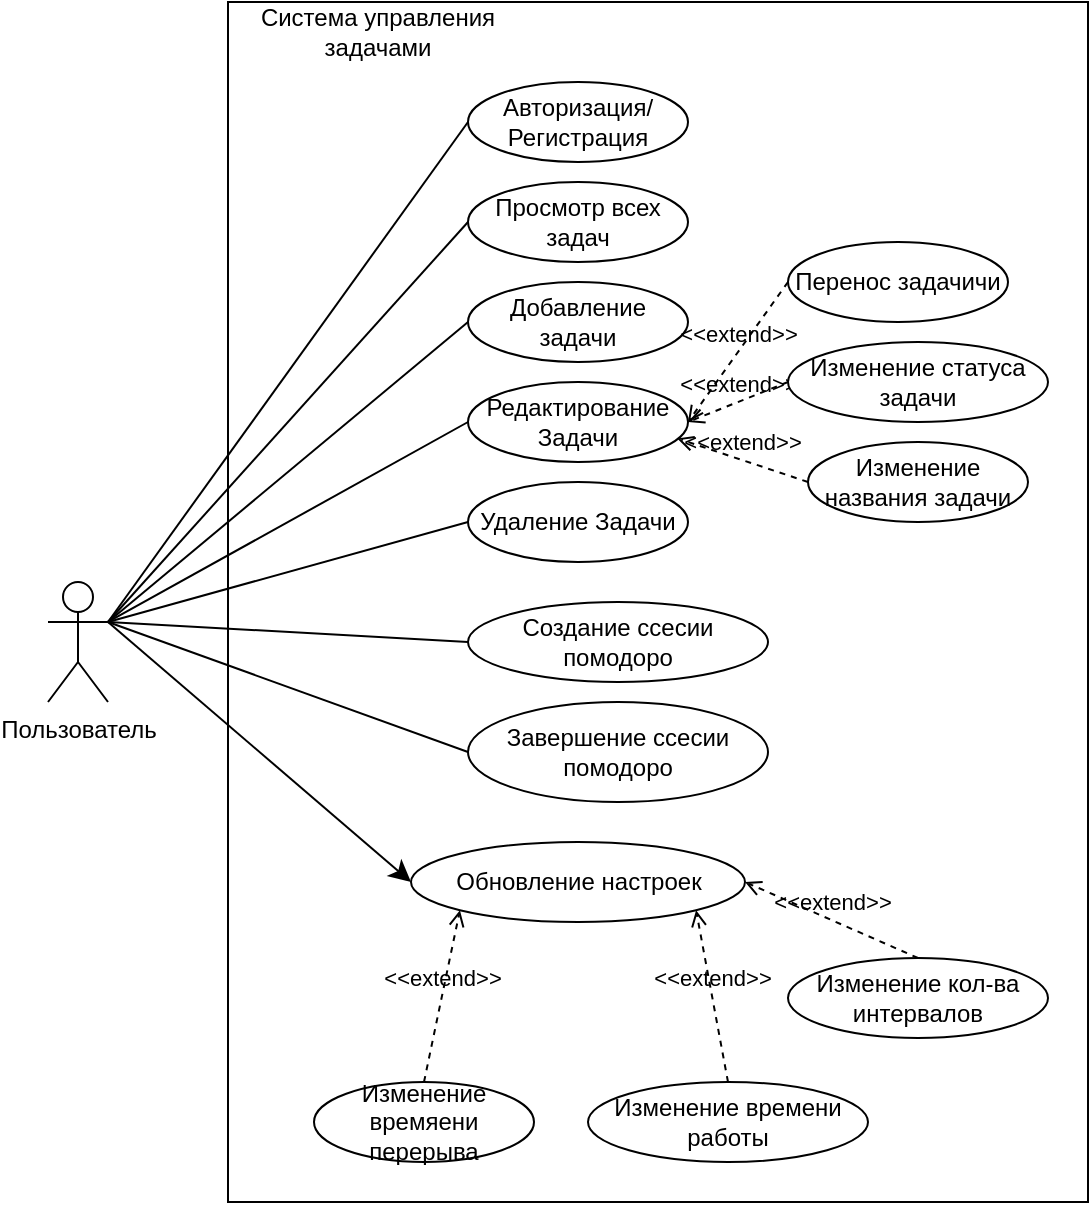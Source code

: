 <mxfile version="24.0.7" type="device">
  <diagram name="Страница — 1" id="0vvIhGY6vjBX9V3UM5k7">
    <mxGraphModel dx="835" dy="488" grid="1" gridSize="10" guides="1" tooltips="1" connect="1" arrows="1" fold="1" page="1" pageScale="1" pageWidth="827" pageHeight="1169" math="0" shadow="0">
      <root>
        <mxCell id="0" />
        <mxCell id="1" parent="0" />
        <mxCell id="CjnS104LVZFTxfVLperR-25" value="" style="rounded=0;whiteSpace=wrap;html=1;" parent="1" vertex="1">
          <mxGeometry x="220" y="40" width="430" height="600" as="geometry" />
        </mxCell>
        <mxCell id="3TC1ZIzdwMEoRS4fxZNt-16" style="edgeStyle=none;curved=1;rounded=0;orthogonalLoop=1;jettySize=auto;html=1;exitX=1;exitY=0.333;exitDx=0;exitDy=0;exitPerimeter=0;entryX=0;entryY=0.5;entryDx=0;entryDy=0;fontSize=12;startSize=8;endSize=8;" edge="1" parent="1" source="CjnS104LVZFTxfVLperR-2" target="CjnS104LVZFTxfVLperR-16">
          <mxGeometry relative="1" as="geometry" />
        </mxCell>
        <mxCell id="CjnS104LVZFTxfVLperR-2" value="Пользователь" style="shape=umlActor;verticalLabelPosition=bottom;verticalAlign=top;html=1;" parent="1" vertex="1">
          <mxGeometry x="130" y="330" width="30" height="60" as="geometry" />
        </mxCell>
        <mxCell id="CjnS104LVZFTxfVLperR-8" value="Авторизация/Регистрация" style="ellipse;whiteSpace=wrap;html=1;" parent="1" vertex="1">
          <mxGeometry x="340" y="80" width="110" height="40" as="geometry" />
        </mxCell>
        <mxCell id="CjnS104LVZFTxfVLperR-9" value="Просмотр всех задач" style="ellipse;whiteSpace=wrap;html=1;" parent="1" vertex="1">
          <mxGeometry x="340" y="130" width="110" height="40" as="geometry" />
        </mxCell>
        <mxCell id="CjnS104LVZFTxfVLperR-10" value="Добавление задачи" style="ellipse;whiteSpace=wrap;html=1;" parent="1" vertex="1">
          <mxGeometry x="340" y="180" width="110" height="40" as="geometry" />
        </mxCell>
        <mxCell id="CjnS104LVZFTxfVLperR-12" value="Создание ссесии помодоро" style="ellipse;whiteSpace=wrap;html=1;" parent="1" vertex="1">
          <mxGeometry x="340" y="340" width="150" height="40" as="geometry" />
        </mxCell>
        <mxCell id="CjnS104LVZFTxfVLperR-13" value="Редактирование&lt;br&gt;Задачи" style="ellipse;whiteSpace=wrap;html=1;" parent="1" vertex="1">
          <mxGeometry x="340" y="230" width="110" height="40" as="geometry" />
        </mxCell>
        <mxCell id="CjnS104LVZFTxfVLperR-14" value="Завершение ссесии помодоро" style="ellipse;whiteSpace=wrap;html=1;" parent="1" vertex="1">
          <mxGeometry x="340" y="390" width="150" height="50" as="geometry" />
        </mxCell>
        <mxCell id="CjnS104LVZFTxfVLperR-16" value="Обновление настроек" style="ellipse;whiteSpace=wrap;html=1;" parent="1" vertex="1">
          <mxGeometry x="311.5" y="460" width="167" height="40" as="geometry" />
        </mxCell>
        <mxCell id="CjnS104LVZFTxfVLperR-20" value="&amp;lt;&amp;lt;extend&amp;gt;&amp;gt;" style="html=1;verticalAlign=bottom;labelBackgroundColor=none;endArrow=open;endFill=0;dashed=1;rounded=0;entryX=1;entryY=1;entryDx=0;entryDy=0;exitX=0.5;exitY=0;exitDx=0;exitDy=0;" parent="1" source="CjnS104LVZFTxfVLperR-22" target="CjnS104LVZFTxfVLperR-16" edge="1">
          <mxGeometry width="160" relative="1" as="geometry">
            <mxPoint x="508" y="580" as="sourcePoint" />
            <mxPoint x="528" y="560" as="targetPoint" />
          </mxGeometry>
        </mxCell>
        <mxCell id="CjnS104LVZFTxfVLperR-21" value="&amp;lt;&amp;lt;extend&amp;gt;&amp;gt;" style="html=1;verticalAlign=bottom;labelBackgroundColor=none;endArrow=open;endFill=0;dashed=1;rounded=0;entryX=0;entryY=1;entryDx=0;entryDy=0;exitX=0.5;exitY=0;exitDx=0;exitDy=0;" parent="1" source="CjnS104LVZFTxfVLperR-23" target="CjnS104LVZFTxfVLperR-16" edge="1">
          <mxGeometry width="160" relative="1" as="geometry">
            <mxPoint x="308" y="580" as="sourcePoint" />
            <mxPoint x="308" y="530" as="targetPoint" />
          </mxGeometry>
        </mxCell>
        <mxCell id="CjnS104LVZFTxfVLperR-22" value="Изменение времени работы" style="ellipse;whiteSpace=wrap;html=1;" parent="1" vertex="1">
          <mxGeometry x="400" y="580" width="140" height="40" as="geometry" />
        </mxCell>
        <mxCell id="CjnS104LVZFTxfVLperR-23" value="Изменение времяени перерыва" style="ellipse;whiteSpace=wrap;html=1;" parent="1" vertex="1">
          <mxGeometry x="263" y="580" width="110" height="40" as="geometry" />
        </mxCell>
        <mxCell id="CjnS104LVZFTxfVLperR-26" value="Система управления задачами" style="text;html=1;strokeColor=none;fillColor=none;align=center;verticalAlign=middle;whiteSpace=wrap;rounded=0;" parent="1" vertex="1">
          <mxGeometry x="220" y="40" width="150" height="30" as="geometry" />
        </mxCell>
        <mxCell id="CjnS104LVZFTxfVLperR-28" value="" style="endArrow=none;html=1;rounded=0;entryX=1;entryY=0.333;entryDx=0;entryDy=0;entryPerimeter=0;exitX=0;exitY=0.5;exitDx=0;exitDy=0;" parent="1" source="CjnS104LVZFTxfVLperR-8" target="CjnS104LVZFTxfVLperR-2" edge="1">
          <mxGeometry width="50" height="50" relative="1" as="geometry">
            <mxPoint x="350" y="110" as="sourcePoint" />
            <mxPoint x="170" y="140" as="targetPoint" />
          </mxGeometry>
        </mxCell>
        <mxCell id="CjnS104LVZFTxfVLperR-30" value="" style="endArrow=none;html=1;rounded=0;entryX=1;entryY=0.333;entryDx=0;entryDy=0;entryPerimeter=0;exitX=0;exitY=0.5;exitDx=0;exitDy=0;" parent="1" source="CjnS104LVZFTxfVLperR-9" target="CjnS104LVZFTxfVLperR-2" edge="1">
          <mxGeometry width="50" height="50" relative="1" as="geometry">
            <mxPoint x="350" y="110" as="sourcePoint" />
            <mxPoint x="170" y="360" as="targetPoint" />
          </mxGeometry>
        </mxCell>
        <mxCell id="CjnS104LVZFTxfVLperR-31" value="" style="endArrow=none;html=1;rounded=0;entryX=1;entryY=0.333;entryDx=0;entryDy=0;entryPerimeter=0;exitX=0;exitY=0.5;exitDx=0;exitDy=0;" parent="1" source="CjnS104LVZFTxfVLperR-10" target="CjnS104LVZFTxfVLperR-2" edge="1">
          <mxGeometry width="50" height="50" relative="1" as="geometry">
            <mxPoint x="370" y="200" as="sourcePoint" />
            <mxPoint x="190" y="400" as="targetPoint" />
          </mxGeometry>
        </mxCell>
        <mxCell id="CjnS104LVZFTxfVLperR-32" value="" style="endArrow=none;html=1;rounded=0;entryX=1;entryY=0.333;entryDx=0;entryDy=0;entryPerimeter=0;exitX=0;exitY=0.5;exitDx=0;exitDy=0;" parent="1" source="CjnS104LVZFTxfVLperR-13" target="CjnS104LVZFTxfVLperR-2" edge="1">
          <mxGeometry width="50" height="50" relative="1" as="geometry">
            <mxPoint x="370" y="250" as="sourcePoint" />
            <mxPoint x="190" y="400" as="targetPoint" />
          </mxGeometry>
        </mxCell>
        <mxCell id="CjnS104LVZFTxfVLperR-36" value="" style="endArrow=none;html=1;rounded=0;entryX=1;entryY=0.333;entryDx=0;entryDy=0;entryPerimeter=0;exitX=0;exitY=0.5;exitDx=0;exitDy=0;" parent="1" source="CjnS104LVZFTxfVLperR-14" target="CjnS104LVZFTxfVLperR-2" edge="1">
          <mxGeometry width="50" height="50" relative="1" as="geometry">
            <mxPoint x="360" y="310" as="sourcePoint" />
            <mxPoint x="180" y="410" as="targetPoint" />
          </mxGeometry>
        </mxCell>
        <mxCell id="u-6tC8zQL-MEy-iUfeYD-1" value="Удаление Задачи" style="ellipse;whiteSpace=wrap;html=1;" parent="1" vertex="1">
          <mxGeometry x="340" y="280" width="110" height="40" as="geometry" />
        </mxCell>
        <mxCell id="u-6tC8zQL-MEy-iUfeYD-2" value="" style="endArrow=none;html=1;rounded=0;entryX=1;entryY=0.333;entryDx=0;entryDy=0;entryPerimeter=0;exitX=0;exitY=0.5;exitDx=0;exitDy=0;" parent="1" source="u-6tC8zQL-MEy-iUfeYD-1" target="CjnS104LVZFTxfVLperR-2" edge="1">
          <mxGeometry width="50" height="50" relative="1" as="geometry">
            <mxPoint x="330" y="450" as="sourcePoint" />
            <mxPoint x="170" y="410" as="targetPoint" />
          </mxGeometry>
        </mxCell>
        <mxCell id="3TC1ZIzdwMEoRS4fxZNt-1" value="&amp;lt;&amp;lt;extend&amp;gt;&amp;gt;" style="html=1;verticalAlign=bottom;labelBackgroundColor=none;endArrow=open;endFill=0;dashed=1;rounded=0;entryX=1;entryY=0.5;entryDx=0;entryDy=0;exitX=0.5;exitY=0;exitDx=0;exitDy=0;" edge="1" parent="1" source="3TC1ZIzdwMEoRS4fxZNt-2" target="CjnS104LVZFTxfVLperR-16">
          <mxGeometry width="160" relative="1" as="geometry">
            <mxPoint x="591" y="518" as="sourcePoint" />
            <mxPoint x="537" y="462" as="targetPoint" />
          </mxGeometry>
        </mxCell>
        <mxCell id="3TC1ZIzdwMEoRS4fxZNt-2" value="Изменение кол-ва интервалов" style="ellipse;whiteSpace=wrap;html=1;" vertex="1" parent="1">
          <mxGeometry x="500" y="518" width="130" height="40" as="geometry" />
        </mxCell>
        <mxCell id="3TC1ZIzdwMEoRS4fxZNt-4" value="" style="endArrow=none;html=1;rounded=0;exitX=0;exitY=0.5;exitDx=0;exitDy=0;" edge="1" parent="1" source="CjnS104LVZFTxfVLperR-12">
          <mxGeometry width="50" height="50" relative="1" as="geometry">
            <mxPoint x="350" y="310" as="sourcePoint" />
            <mxPoint x="160" y="350" as="targetPoint" />
          </mxGeometry>
        </mxCell>
        <mxCell id="3TC1ZIzdwMEoRS4fxZNt-9" value="&amp;lt;&amp;lt;extend&amp;gt;&amp;gt;" style="html=1;verticalAlign=bottom;labelBackgroundColor=none;endArrow=open;endFill=0;dashed=1;rounded=0;entryX=1;entryY=0.5;entryDx=0;entryDy=0;exitX=0;exitY=0.5;exitDx=0;exitDy=0;" edge="1" parent="1" source="3TC1ZIzdwMEoRS4fxZNt-10" target="CjnS104LVZFTxfVLperR-13">
          <mxGeometry width="160" relative="1" as="geometry">
            <mxPoint x="545" y="180" as="sourcePoint" />
            <mxPoint x="573" y="124" as="targetPoint" />
          </mxGeometry>
        </mxCell>
        <mxCell id="3TC1ZIzdwMEoRS4fxZNt-10" value="Перенос задачичи" style="ellipse;whiteSpace=wrap;html=1;" vertex="1" parent="1">
          <mxGeometry x="500" y="160" width="110" height="40" as="geometry" />
        </mxCell>
        <mxCell id="3TC1ZIzdwMEoRS4fxZNt-12" value="&amp;lt;&amp;lt;extend&amp;gt;&amp;gt;" style="html=1;verticalAlign=bottom;labelBackgroundColor=none;endArrow=open;endFill=0;dashed=1;rounded=0;exitX=0;exitY=0.5;exitDx=0;exitDy=0;" edge="1" parent="1" source="3TC1ZIzdwMEoRS4fxZNt-13">
          <mxGeometry width="160" relative="1" as="geometry">
            <mxPoint x="555" y="260" as="sourcePoint" />
            <mxPoint x="450" y="250" as="targetPoint" />
          </mxGeometry>
        </mxCell>
        <mxCell id="3TC1ZIzdwMEoRS4fxZNt-13" value="Изменение статуса задачи" style="ellipse;whiteSpace=wrap;html=1;" vertex="1" parent="1">
          <mxGeometry x="500" y="210" width="130" height="40" as="geometry" />
        </mxCell>
        <mxCell id="3TC1ZIzdwMEoRS4fxZNt-14" value="&amp;lt;&amp;lt;extend&amp;gt;&amp;gt;" style="html=1;verticalAlign=bottom;labelBackgroundColor=none;endArrow=open;endFill=0;dashed=1;rounded=0;exitX=0;exitY=0.5;exitDx=0;exitDy=0;entryX=0.951;entryY=0.705;entryDx=0;entryDy=0;entryPerimeter=0;" edge="1" parent="1" source="3TC1ZIzdwMEoRS4fxZNt-15" target="CjnS104LVZFTxfVLperR-13">
          <mxGeometry width="160" relative="1" as="geometry">
            <mxPoint x="555" y="300" as="sourcePoint" />
            <mxPoint x="450" y="290" as="targetPoint" />
          </mxGeometry>
        </mxCell>
        <mxCell id="3TC1ZIzdwMEoRS4fxZNt-15" value="Изменение названия задачи" style="ellipse;whiteSpace=wrap;html=1;" vertex="1" parent="1">
          <mxGeometry x="510" y="260" width="110" height="40" as="geometry" />
        </mxCell>
      </root>
    </mxGraphModel>
  </diagram>
</mxfile>
